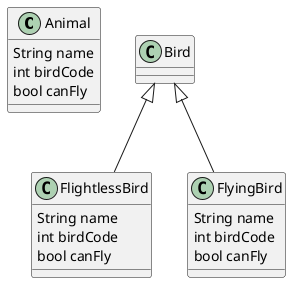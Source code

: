 @startuml name Animal

class Animal {
    String name
    int birdCode
    bool canFly
}

class FlightlessBird extends Bird {
    String name
    int birdCode
    bool canFly
}

class FlyingBird extends Bird {
    String name
    int birdCode
    bool canFly
}

@enduml